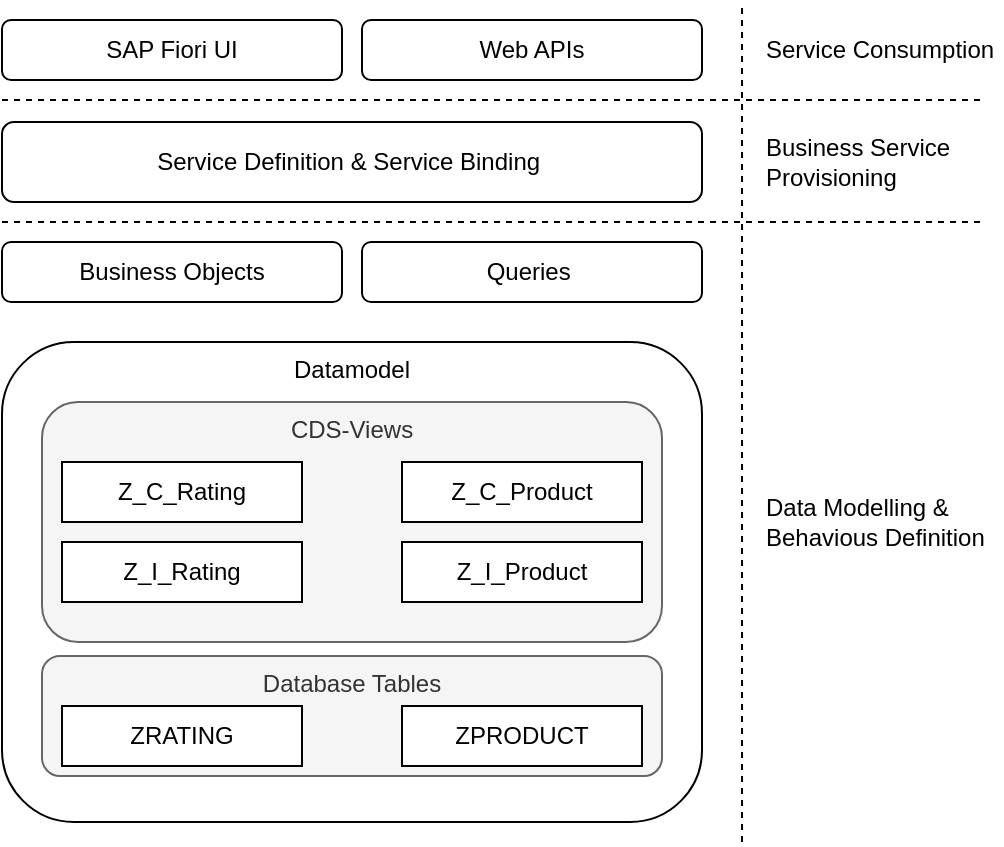 <mxfile version="21.1.2" type="device">
  <diagram name="Page-1" id="O5uBvAX4eoEhG9-NWiZ3">
    <mxGraphModel dx="255" dy="256" grid="1" gridSize="10" guides="1" tooltips="1" connect="1" arrows="1" fold="1" page="1" pageScale="1" pageWidth="827" pageHeight="1169" math="0" shadow="0">
      <root>
        <mxCell id="0" />
        <mxCell id="1" parent="0" />
        <mxCell id="5ukcD1NVXQ0pOEfuJebw-1" value="Business Objects&lt;br&gt;" style="rounded=1;whiteSpace=wrap;html=1;" parent="1" vertex="1">
          <mxGeometry x="20" y="420" width="170" height="30" as="geometry" />
        </mxCell>
        <mxCell id="5ukcD1NVXQ0pOEfuJebw-3" value="Queries&amp;nbsp;" style="rounded=1;whiteSpace=wrap;html=1;" parent="1" vertex="1">
          <mxGeometry x="200" y="420" width="170" height="30" as="geometry" />
        </mxCell>
        <mxCell id="5ukcD1NVXQ0pOEfuJebw-4" value="Service Definition &amp;amp; Service Binding&amp;nbsp;" style="rounded=1;whiteSpace=wrap;html=1;verticalAlign=middle;fillColor=#FFFFFF;" parent="1" vertex="1">
          <mxGeometry x="20" y="360" width="350" height="40" as="geometry" />
        </mxCell>
        <mxCell id="5ukcD1NVXQ0pOEfuJebw-5" value="SAP Fiori UI" style="rounded=1;whiteSpace=wrap;html=1;" parent="1" vertex="1">
          <mxGeometry x="20" y="309" width="170" height="30" as="geometry" />
        </mxCell>
        <mxCell id="5ukcD1NVXQ0pOEfuJebw-6" value="Web APIs" style="rounded=1;whiteSpace=wrap;html=1;" parent="1" vertex="1">
          <mxGeometry x="200" y="309" width="170" height="30" as="geometry" />
        </mxCell>
        <mxCell id="5ukcD1NVXQ0pOEfuJebw-7" value="" style="endArrow=none;dashed=1;html=1;rounded=0;" parent="1" edge="1">
          <mxGeometry width="50" height="50" relative="1" as="geometry">
            <mxPoint x="20" y="410" as="sourcePoint" />
            <mxPoint x="510" y="410" as="targetPoint" />
          </mxGeometry>
        </mxCell>
        <mxCell id="5ukcD1NVXQ0pOEfuJebw-8" value="" style="endArrow=none;dashed=1;html=1;rounded=0;" parent="1" edge="1">
          <mxGeometry width="50" height="50" relative="1" as="geometry">
            <mxPoint x="20" y="349" as="sourcePoint" />
            <mxPoint x="510" y="349" as="targetPoint" />
          </mxGeometry>
        </mxCell>
        <mxCell id="5ukcD1NVXQ0pOEfuJebw-9" value="Data Modelling &amp;amp; Behavious Definition&amp;nbsp;" style="text;html=1;strokeColor=none;fillColor=none;align=left;verticalAlign=middle;whiteSpace=wrap;rounded=0;" parent="1" vertex="1">
          <mxGeometry x="400" y="545" width="120" height="30" as="geometry" />
        </mxCell>
        <mxCell id="5ukcD1NVXQ0pOEfuJebw-10" value="" style="endArrow=none;dashed=1;html=1;rounded=0;" parent="1" edge="1">
          <mxGeometry width="50" height="50" relative="1" as="geometry">
            <mxPoint x="390" y="720" as="sourcePoint" />
            <mxPoint x="390" y="300" as="targetPoint" />
          </mxGeometry>
        </mxCell>
        <mxCell id="5ukcD1NVXQ0pOEfuJebw-12" value="Business Service Provisioning" style="text;html=1;strokeColor=none;fillColor=none;align=left;verticalAlign=middle;whiteSpace=wrap;rounded=0;" parent="1" vertex="1">
          <mxGeometry x="400" y="365" width="120" height="30" as="geometry" />
        </mxCell>
        <mxCell id="5ukcD1NVXQ0pOEfuJebw-13" value="Service Consumption&amp;nbsp;" style="text;html=1;strokeColor=none;fillColor=none;align=left;verticalAlign=middle;whiteSpace=wrap;rounded=0;" parent="1" vertex="1">
          <mxGeometry x="400" y="309" width="120" height="30" as="geometry" />
        </mxCell>
        <mxCell id="5ukcD1NVXQ0pOEfuJebw-2" value="Datamodel" style="rounded=1;whiteSpace=wrap;html=1;verticalAlign=top;" parent="1" vertex="1">
          <mxGeometry x="20" y="470" width="350" height="240" as="geometry" />
        </mxCell>
        <mxCell id="5ukcD1NVXQ0pOEfuJebw-11" style="edgeStyle=orthogonalEdgeStyle;rounded=0;orthogonalLoop=1;jettySize=auto;html=1;exitX=0.5;exitY=1;exitDx=0;exitDy=0;" parent="1" source="5ukcD1NVXQ0pOEfuJebw-2" target="5ukcD1NVXQ0pOEfuJebw-2" edge="1">
          <mxGeometry relative="1" as="geometry" />
        </mxCell>
        <mxCell id="xe2K_mK-dfjaz_KrOQmi-4" value="" style="group" parent="1" vertex="1" connectable="0">
          <mxGeometry x="40" y="627" width="310" height="60" as="geometry" />
        </mxCell>
        <mxCell id="xe2K_mK-dfjaz_KrOQmi-3" value="Database Tables" style="rounded=1;whiteSpace=wrap;html=1;verticalAlign=top;fillColor=#f5f5f5;fontColor=#333333;strokeColor=#666666;" parent="xe2K_mK-dfjaz_KrOQmi-4" vertex="1">
          <mxGeometry width="310" height="60" as="geometry" />
        </mxCell>
        <mxCell id="xe2K_mK-dfjaz_KrOQmi-1" value="ZRATING" style="rounded=0;whiteSpace=wrap;html=1;" parent="xe2K_mK-dfjaz_KrOQmi-4" vertex="1">
          <mxGeometry x="10" y="25" width="120" height="30" as="geometry" />
        </mxCell>
        <mxCell id="xe2K_mK-dfjaz_KrOQmi-2" value="ZPRODUCT" style="rounded=0;whiteSpace=wrap;html=1;" parent="xe2K_mK-dfjaz_KrOQmi-4" vertex="1">
          <mxGeometry x="180" y="25" width="120" height="30" as="geometry" />
        </mxCell>
        <mxCell id="xe2K_mK-dfjaz_KrOQmi-12" value="" style="group" parent="1" vertex="1" connectable="0">
          <mxGeometry x="40" y="500" width="310" height="120" as="geometry" />
        </mxCell>
        <mxCell id="xe2K_mK-dfjaz_KrOQmi-5" value="CDS-Views" style="rounded=1;whiteSpace=wrap;html=1;verticalAlign=top;fillColor=#f5f5f5;fontColor=#333333;strokeColor=#666666;" parent="xe2K_mK-dfjaz_KrOQmi-12" vertex="1">
          <mxGeometry width="310" height="120" as="geometry" />
        </mxCell>
        <mxCell id="xe2K_mK-dfjaz_KrOQmi-10" value="Z_I_Rating" style="rounded=0;whiteSpace=wrap;html=1;" parent="xe2K_mK-dfjaz_KrOQmi-12" vertex="1">
          <mxGeometry x="10" y="70" width="120" height="30" as="geometry" />
        </mxCell>
        <mxCell id="xe2K_mK-dfjaz_KrOQmi-11" value="Z_I_Product" style="rounded=0;whiteSpace=wrap;html=1;" parent="xe2K_mK-dfjaz_KrOQmi-12" vertex="1">
          <mxGeometry x="180" y="70" width="120" height="30" as="geometry" />
        </mxCell>
        <mxCell id="eseh26PKGZZb0qquZgIW-5" value="Z_C_Rating" style="rounded=0;whiteSpace=wrap;html=1;" parent="xe2K_mK-dfjaz_KrOQmi-12" vertex="1">
          <mxGeometry x="10" y="30" width="120" height="30" as="geometry" />
        </mxCell>
        <mxCell id="eseh26PKGZZb0qquZgIW-6" value="Z_C_Product" style="rounded=0;whiteSpace=wrap;html=1;" parent="xe2K_mK-dfjaz_KrOQmi-12" vertex="1">
          <mxGeometry x="180" y="30" width="120" height="30" as="geometry" />
        </mxCell>
      </root>
    </mxGraphModel>
  </diagram>
</mxfile>
